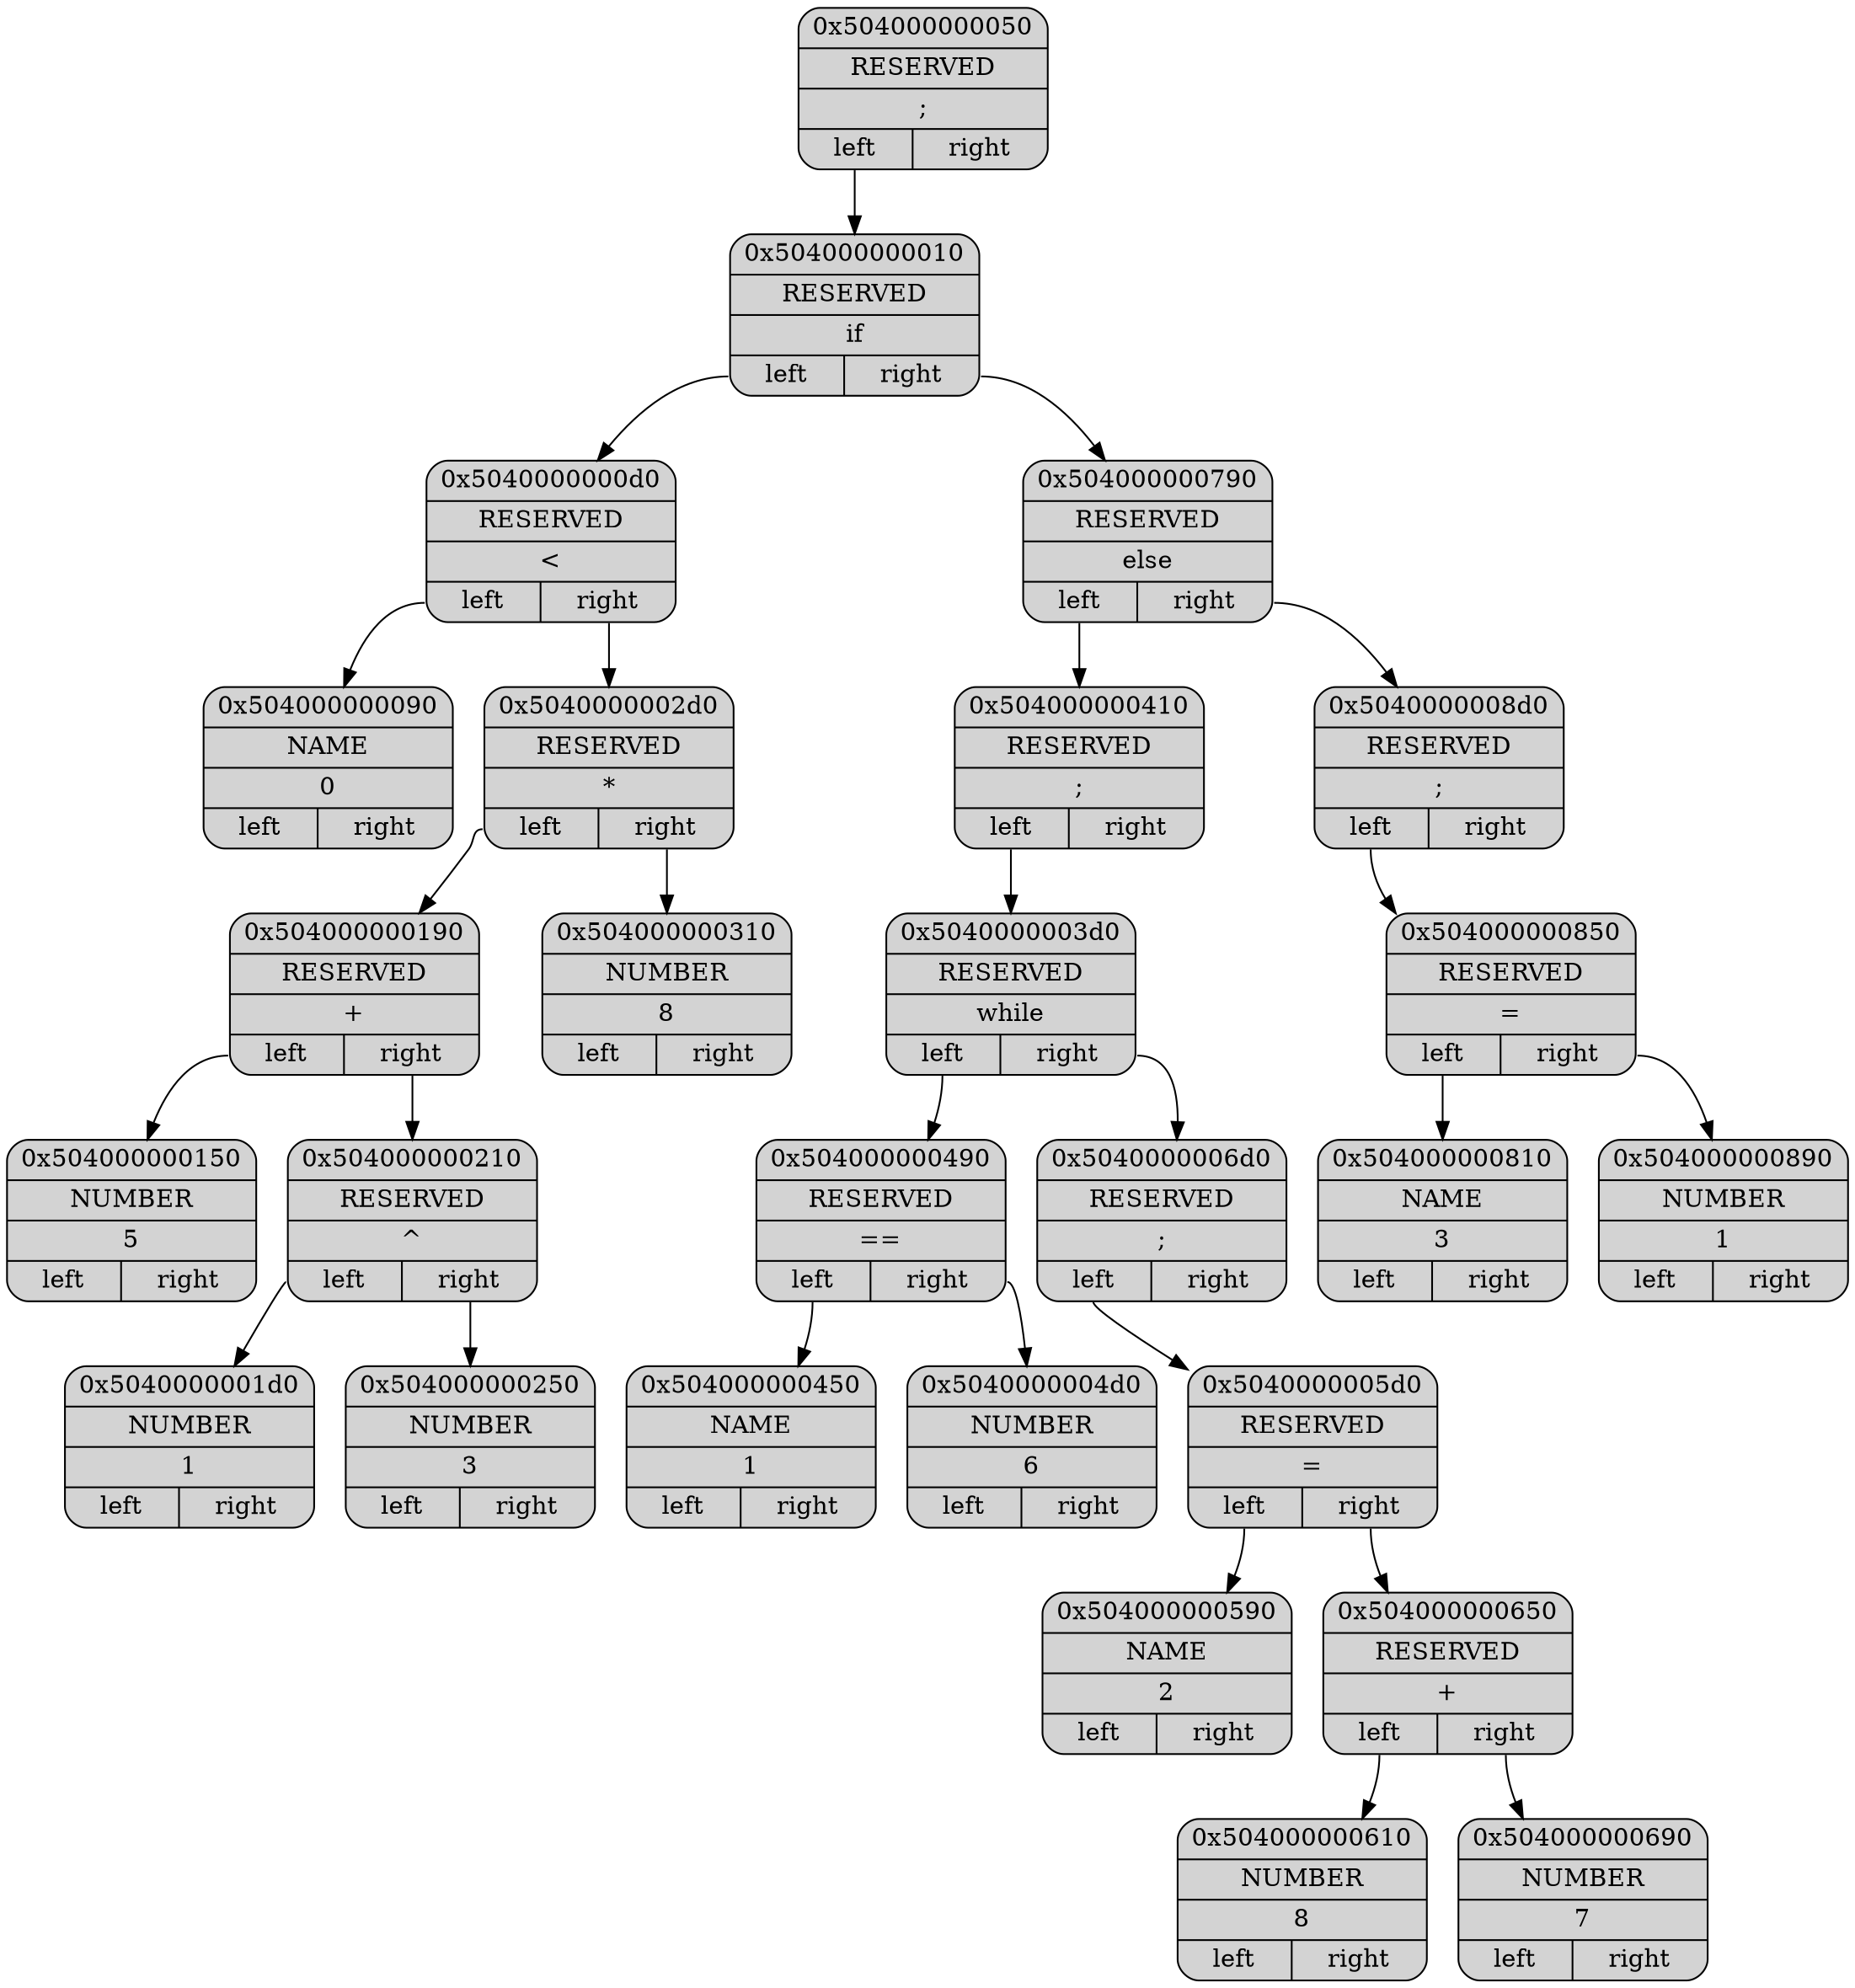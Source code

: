 digraph G
{
node[shape="record", style="rounded, filled"];

p0x504000000050[label = "{ <ptr> 0x504000000050 | <type> RESERVED | <data> \; | { <l>left|<r>right } }"];
p0x504000000010[label = "{ <ptr> 0x504000000010 | <type> RESERVED | <data> \if | { <l>left|<r>right } }"];
p0x5040000000d0[label = "{ <ptr> 0x5040000000d0 | <type> RESERVED | <data> \< | { <l>left|<r>right } }"];
p0x504000000090[label = "{ <ptr> 0x504000000090 | <type> NAME | <data> 0 | { <l>left|<r>right } }"];
p0x5040000002d0[label = "{ <ptr> 0x5040000002d0 | <type> RESERVED | <data> \* | { <l>left|<r>right } }"];
p0x504000000190[label = "{ <ptr> 0x504000000190 | <type> RESERVED | <data> \+ | { <l>left|<r>right } }"];
p0x504000000150[label = "{ <ptr> 0x504000000150 | <type> NUMBER | <data> 5 | { <l>left|<r>right } }"];
p0x504000000210[label = "{ <ptr> 0x504000000210 | <type> RESERVED | <data> \^ | { <l>left|<r>right } }"];
p0x5040000001d0[label = "{ <ptr> 0x5040000001d0 | <type> NUMBER | <data> 1 | { <l>left|<r>right } }"];
p0x504000000250[label = "{ <ptr> 0x504000000250 | <type> NUMBER | <data> 3 | { <l>left|<r>right } }"];
p0x504000000310[label = "{ <ptr> 0x504000000310 | <type> NUMBER | <data> 8 | { <l>left|<r>right } }"];
p0x504000000790[label = "{ <ptr> 0x504000000790 | <type> RESERVED | <data> \else | { <l>left|<r>right } }"];
p0x504000000410[label = "{ <ptr> 0x504000000410 | <type> RESERVED | <data> \; | { <l>left|<r>right } }"];
p0x5040000003d0[label = "{ <ptr> 0x5040000003d0 | <type> RESERVED | <data> \while | { <l>left|<r>right } }"];
p0x504000000490[label = "{ <ptr> 0x504000000490 | <type> RESERVED | <data> \== | { <l>left|<r>right } }"];
p0x504000000450[label = "{ <ptr> 0x504000000450 | <type> NAME | <data> 1 | { <l>left|<r>right } }"];
p0x5040000004d0[label = "{ <ptr> 0x5040000004d0 | <type> NUMBER | <data> 6 | { <l>left|<r>right } }"];
p0x5040000006d0[label = "{ <ptr> 0x5040000006d0 | <type> RESERVED | <data> \; | { <l>left|<r>right } }"];
p0x5040000005d0[label = "{ <ptr> 0x5040000005d0 | <type> RESERVED | <data> \= | { <l>left|<r>right } }"];
p0x504000000590[label = "{ <ptr> 0x504000000590 | <type> NAME | <data> 2 | { <l>left|<r>right } }"];
p0x504000000650[label = "{ <ptr> 0x504000000650 | <type> RESERVED | <data> \+ | { <l>left|<r>right } }"];
p0x504000000610[label = "{ <ptr> 0x504000000610 | <type> NUMBER | <data> 8 | { <l>left|<r>right } }"];
p0x504000000690[label = "{ <ptr> 0x504000000690 | <type> NUMBER | <data> 7 | { <l>left|<r>right } }"];
p0x5040000008d0[label = "{ <ptr> 0x5040000008d0 | <type> RESERVED | <data> \; | { <l>left|<r>right } }"];
p0x504000000850[label = "{ <ptr> 0x504000000850 | <type> RESERVED | <data> \= | { <l>left|<r>right } }"];
p0x504000000810[label = "{ <ptr> 0x504000000810 | <type> NAME | <data> 3 | { <l>left|<r>right } }"];
p0x504000000890[label = "{ <ptr> 0x504000000890 | <type> NUMBER | <data> 1 | { <l>left|<r>right } }"];

p0x504000000050:<l> -> p0x504000000010
p0x504000000010:<l> -> p0x5040000000d0
p0x5040000000d0:<l> -> p0x504000000090
p0x5040000000d0:<r> -> p0x5040000002d0
p0x5040000002d0:<l> -> p0x504000000190
p0x504000000190:<l> -> p0x504000000150
p0x504000000190:<r> -> p0x504000000210
p0x504000000210:<l> -> p0x5040000001d0
p0x504000000210:<r> -> p0x504000000250
p0x5040000002d0:<r> -> p0x504000000310
p0x504000000010:<r> -> p0x504000000790
p0x504000000790:<l> -> p0x504000000410
p0x504000000410:<l> -> p0x5040000003d0
p0x5040000003d0:<l> -> p0x504000000490
p0x504000000490:<l> -> p0x504000000450
p0x504000000490:<r> -> p0x5040000004d0
p0x5040000003d0:<r> -> p0x5040000006d0
p0x5040000006d0:<l> -> p0x5040000005d0
p0x5040000005d0:<l> -> p0x504000000590
p0x5040000005d0:<r> -> p0x504000000650
p0x504000000650:<l> -> p0x504000000610
p0x504000000650:<r> -> p0x504000000690
p0x504000000790:<r> -> p0x5040000008d0
p0x5040000008d0:<l> -> p0x504000000850
p0x504000000850:<l> -> p0x504000000810
p0x504000000850:<r> -> p0x504000000890
}
